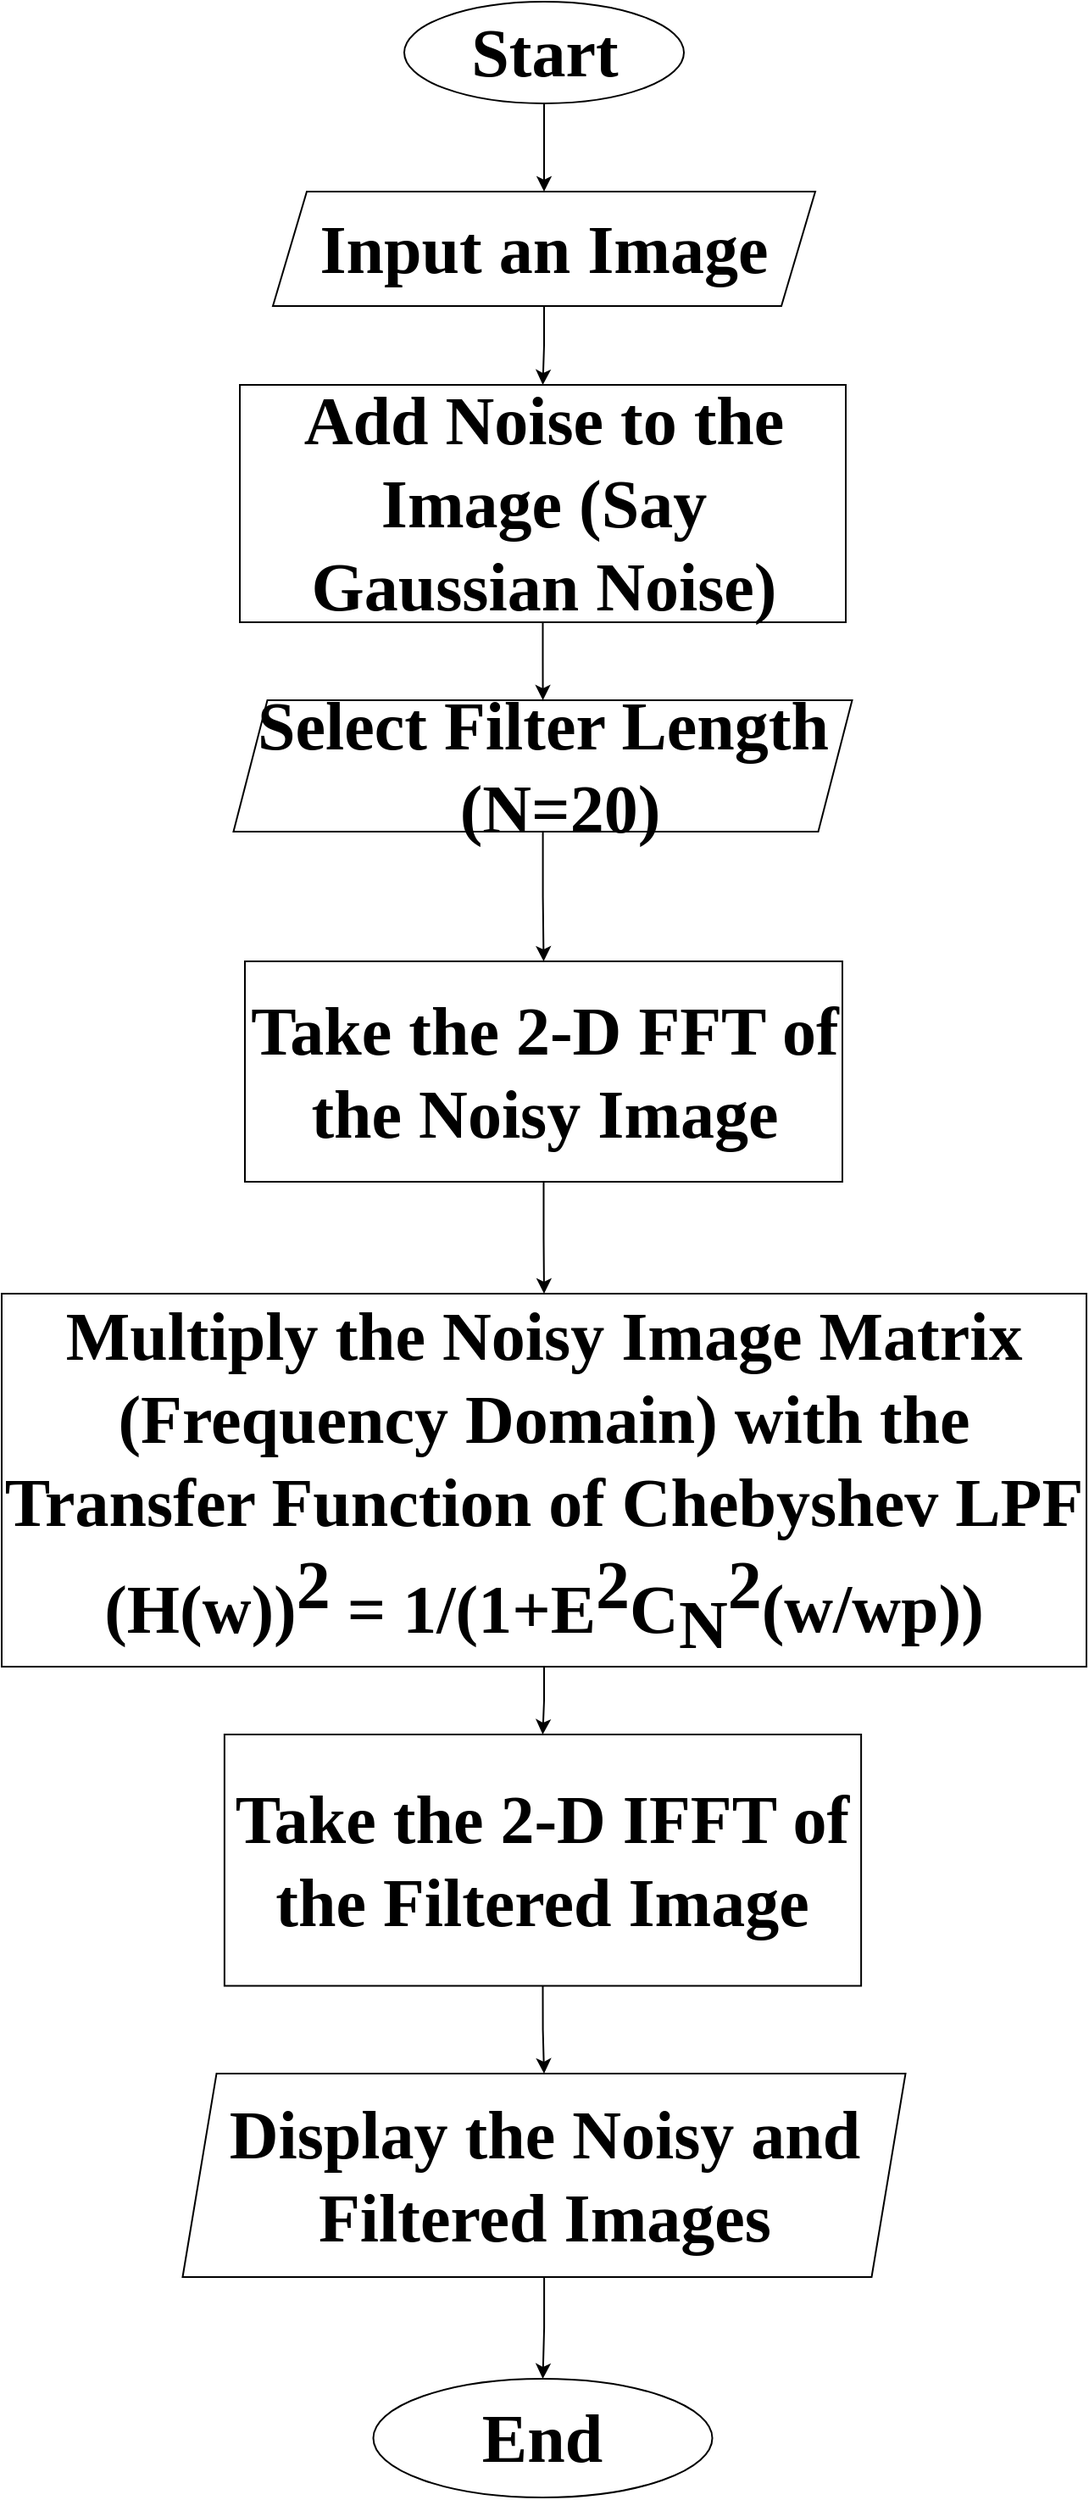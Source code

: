 <mxfile version="21.2.9" type="device">
  <diagram id="C5RBs43oDa-KdzZeNtuy" name="Page-1">
    <mxGraphModel dx="1049" dy="1667" grid="1" gridSize="10" guides="1" tooltips="1" connect="1" arrows="1" fold="1" page="1" pageScale="1" pageWidth="827" pageHeight="1169" math="0" shadow="0">
      <root>
        <mxCell id="WIyWlLk6GJQsqaUBKTNV-0" />
        <mxCell id="WIyWlLk6GJQsqaUBKTNV-1" parent="WIyWlLk6GJQsqaUBKTNV-0" />
        <mxCell id="gp-UMD_dUxPPFHrGNMUr-2" value="" style="edgeStyle=orthogonalEdgeStyle;rounded=0;orthogonalLoop=1;jettySize=auto;html=1;" edge="1" parent="WIyWlLk6GJQsqaUBKTNV-1" source="56Q6Ti4guwLSB6XdxsnC-0" target="-ehSZKwI9B30rcVdJ-T3-0">
          <mxGeometry relative="1" as="geometry" />
        </mxCell>
        <mxCell id="56Q6Ti4guwLSB6XdxsnC-0" value="&lt;b style=&quot;font-size: 40px;&quot;&gt;&lt;font face=&quot;Times New Roman&quot; style=&quot;font-size: 40px;&quot;&gt;Start&lt;/font&gt;&lt;/b&gt;" style="ellipse;whiteSpace=wrap;html=1;fontSize=40;" parent="WIyWlLk6GJQsqaUBKTNV-1" vertex="1">
          <mxGeometry x="277.5" y="18" width="165" height="60" as="geometry" />
        </mxCell>
        <mxCell id="gp-UMD_dUxPPFHrGNMUr-9" value="" style="edgeStyle=orthogonalEdgeStyle;rounded=0;orthogonalLoop=1;jettySize=auto;html=1;" edge="1" parent="WIyWlLk6GJQsqaUBKTNV-1" source="56Q6Ti4guwLSB6XdxsnC-5" target="-ehSZKwI9B30rcVdJ-T3-4">
          <mxGeometry relative="1" as="geometry" />
        </mxCell>
        <mxCell id="56Q6Ti4guwLSB6XdxsnC-5" value="&lt;font style=&quot;font-size: 40px;&quot; face=&quot;Times New Roman&quot;&gt;&lt;b style=&quot;font-size: 40px;&quot;&gt;&lt;span style=&quot;font-size: 40px;&quot;&gt;Multiply the Noisy Image Matrix (Frequency Domain) with the Transfer Function of Chebyshev LPF&lt;/span&gt;&lt;br style=&quot;font-size: 40px;&quot;&gt;&lt;font style=&quot;font-size: 40px;&quot;&gt;(H(w))&lt;sup style=&quot;font-size: 40px;&quot;&gt;2&lt;/sup&gt; = &lt;font style=&quot;font-size: 40px;&quot;&gt;1/(1+E&lt;sup style=&quot;font-size: 40px;&quot;&gt;2&lt;/sup&gt;C&lt;sub style=&quot;font-size: 40px;&quot;&gt;N&lt;/sub&gt;&lt;/font&gt;&lt;/font&gt;&lt;/b&gt;&lt;/font&gt;&lt;b style=&quot;border-color: var(--border-color); font-family: &amp;quot;Times New Roman&amp;quot;; font-size: 40px;&quot;&gt;&lt;sup style=&quot;border-color: var(--border-color); font-size: 40px;&quot;&gt;&lt;font style=&quot;font-size: 40px;&quot;&gt;2&lt;/font&gt;&lt;/sup&gt;&lt;/b&gt;&lt;font style=&quot;font-size: 40px;&quot; face=&quot;Times New Roman&quot;&gt;&lt;b style=&quot;font-size: 40px;&quot;&gt;&lt;font style=&quot;font-size: 40px;&quot;&gt;(w/wp))&lt;/font&gt;&lt;br style=&quot;font-size: 40px;&quot;&gt;&lt;/b&gt;&lt;/font&gt;" style="rounded=0;whiteSpace=wrap;html=1;fontSize=40;glass=0;strokeWidth=1;shadow=0;" parent="WIyWlLk6GJQsqaUBKTNV-1" vertex="1">
          <mxGeometry x="40" y="780" width="640" height="220" as="geometry" />
        </mxCell>
        <mxCell id="gp-UMD_dUxPPFHrGNMUr-8" value="" style="edgeStyle=orthogonalEdgeStyle;rounded=0;orthogonalLoop=1;jettySize=auto;html=1;" edge="1" parent="WIyWlLk6GJQsqaUBKTNV-1" source="56Q6Ti4guwLSB6XdxsnC-14" target="56Q6Ti4guwLSB6XdxsnC-5">
          <mxGeometry relative="1" as="geometry" />
        </mxCell>
        <mxCell id="56Q6Ti4guwLSB6XdxsnC-14" value="&lt;font face=&quot;Times New Roman&quot; style=&quot;font-size: 40px;&quot;&gt;&lt;span style=&quot;font-size: 40px;&quot;&gt;&lt;b style=&quot;font-size: 40px;&quot;&gt;Take the 2-D FFT of the Noisy Image&lt;/b&gt;&lt;/span&gt;&lt;/font&gt;" style="rounded=0;whiteSpace=wrap;html=1;fontSize=40;glass=0;strokeWidth=1;shadow=0;" parent="WIyWlLk6GJQsqaUBKTNV-1" vertex="1">
          <mxGeometry x="183.5" y="584" width="352.5" height="130" as="geometry" />
        </mxCell>
        <mxCell id="56Q6Ti4guwLSB6XdxsnC-17" value="&lt;b style=&quot;font-size: 40px;&quot;&gt;&lt;font face=&quot;Times New Roman&quot; style=&quot;font-size: 40px;&quot;&gt;End&lt;/font&gt;&lt;/b&gt;" style="ellipse;whiteSpace=wrap;html=1;fontSize=40;" parent="WIyWlLk6GJQsqaUBKTNV-1" vertex="1">
          <mxGeometry x="259.25" y="1420" width="200" height="70" as="geometry" />
        </mxCell>
        <mxCell id="56Q6Ti4guwLSB6XdxsnC-20" value="" style="edgeStyle=orthogonalEdgeStyle;rounded=0;orthogonalLoop=1;jettySize=auto;html=1;fontSize=40;" parent="WIyWlLk6GJQsqaUBKTNV-1" source="56Q6Ti4guwLSB6XdxsnC-18" target="56Q6Ti4guwLSB6XdxsnC-17" edge="1">
          <mxGeometry relative="1" as="geometry" />
        </mxCell>
        <mxCell id="56Q6Ti4guwLSB6XdxsnC-18" value="&lt;b style=&quot;font-size: 40px;&quot;&gt;&lt;font style=&quot;font-size: 40px;&quot; face=&quot;Times New Roman&quot;&gt;Display the Noisy and Filtered Images&lt;/font&gt;&lt;/b&gt;" style="shape=parallelogram;perimeter=parallelogramPerimeter;whiteSpace=wrap;html=1;fixedSize=1;fontSize=40;" parent="WIyWlLk6GJQsqaUBKTNV-1" vertex="1">
          <mxGeometry x="146.75" y="1240" width="426.5" height="120" as="geometry" />
        </mxCell>
        <mxCell id="gp-UMD_dUxPPFHrGNMUr-5" value="" style="edgeStyle=orthogonalEdgeStyle;rounded=0;orthogonalLoop=1;jettySize=auto;html=1;" edge="1" parent="WIyWlLk6GJQsqaUBKTNV-1" source="56Q6Ti4guwLSB6XdxsnC-21" target="56Q6Ti4guwLSB6XdxsnC-14">
          <mxGeometry relative="1" as="geometry" />
        </mxCell>
        <mxCell id="56Q6Ti4guwLSB6XdxsnC-21" value="&lt;b style=&quot;border-color: var(--border-color); font-size: 40px;&quot;&gt;&lt;font style=&quot;border-color: var(--border-color); font-size: 40px;&quot; face=&quot;Times New Roman&quot;&gt;&amp;nbsp;Select Filter Length&amp;nbsp; &amp;nbsp; (N=20)&lt;/font&gt;&lt;/b&gt;" style="shape=parallelogram;perimeter=parallelogramPerimeter;whiteSpace=wrap;html=1;fixedSize=1;fontSize=40;" parent="WIyWlLk6GJQsqaUBKTNV-1" vertex="1">
          <mxGeometry x="176.75" y="430" width="365" height="77.5" as="geometry" />
        </mxCell>
        <mxCell id="gp-UMD_dUxPPFHrGNMUr-3" value="" style="edgeStyle=orthogonalEdgeStyle;rounded=0;orthogonalLoop=1;jettySize=auto;html=1;" edge="1" parent="WIyWlLk6GJQsqaUBKTNV-1" source="-ehSZKwI9B30rcVdJ-T3-0" target="-ehSZKwI9B30rcVdJ-T3-1">
          <mxGeometry relative="1" as="geometry" />
        </mxCell>
        <mxCell id="-ehSZKwI9B30rcVdJ-T3-0" value="&lt;b style=&quot;border-color: var(--border-color); font-size: 40px;&quot;&gt;&lt;font style=&quot;border-color: var(--border-color); font-size: 40px;&quot; face=&quot;Times New Roman&quot;&gt;Input an Image&lt;/font&gt;&lt;/b&gt;" style="shape=parallelogram;perimeter=parallelogramPerimeter;whiteSpace=wrap;html=1;fixedSize=1;fontSize=40;" parent="WIyWlLk6GJQsqaUBKTNV-1" vertex="1">
          <mxGeometry x="200" y="130" width="320" height="67.5" as="geometry" />
        </mxCell>
        <mxCell id="gp-UMD_dUxPPFHrGNMUr-4" value="" style="edgeStyle=orthogonalEdgeStyle;rounded=0;orthogonalLoop=1;jettySize=auto;html=1;" edge="1" parent="WIyWlLk6GJQsqaUBKTNV-1" source="-ehSZKwI9B30rcVdJ-T3-1" target="56Q6Ti4guwLSB6XdxsnC-21">
          <mxGeometry relative="1" as="geometry" />
        </mxCell>
        <mxCell id="-ehSZKwI9B30rcVdJ-T3-1" value="&lt;font face=&quot;Times New Roman&quot; style=&quot;font-size: 40px;&quot;&gt;&lt;span style=&quot;font-size: 40px;&quot;&gt;&lt;b style=&quot;font-size: 40px;&quot;&gt;Add Noise to the Image (Say Gaussian Noise)&lt;/b&gt;&lt;/span&gt;&lt;/font&gt;" style="rounded=0;whiteSpace=wrap;html=1;fontSize=40;glass=0;strokeWidth=1;shadow=0;" parent="WIyWlLk6GJQsqaUBKTNV-1" vertex="1">
          <mxGeometry x="180.5" y="244" width="357.5" height="140" as="geometry" />
        </mxCell>
        <mxCell id="-ehSZKwI9B30rcVdJ-T3-5" style="edgeStyle=orthogonalEdgeStyle;rounded=0;orthogonalLoop=1;jettySize=auto;html=1;exitX=0.5;exitY=1;exitDx=0;exitDy=0;entryX=0.5;entryY=0;entryDx=0;entryDy=0;fontSize=40;" parent="WIyWlLk6GJQsqaUBKTNV-1" source="-ehSZKwI9B30rcVdJ-T3-4" target="56Q6Ti4guwLSB6XdxsnC-18" edge="1">
          <mxGeometry relative="1" as="geometry" />
        </mxCell>
        <mxCell id="-ehSZKwI9B30rcVdJ-T3-4" value="&lt;font face=&quot;Times New Roman&quot; style=&quot;font-size: 40px;&quot;&gt;&lt;span style=&quot;font-size: 40px;&quot;&gt;&lt;b style=&quot;font-size: 40px;&quot;&gt;Take the 2-D IFFT of the Filtered Image&lt;/b&gt;&lt;/span&gt;&lt;/font&gt;" style="rounded=0;whiteSpace=wrap;html=1;fontSize=40;glass=0;strokeWidth=1;shadow=0;" parent="WIyWlLk6GJQsqaUBKTNV-1" vertex="1">
          <mxGeometry x="171.44" y="1040" width="375.62" height="148.25" as="geometry" />
        </mxCell>
      </root>
    </mxGraphModel>
  </diagram>
</mxfile>
